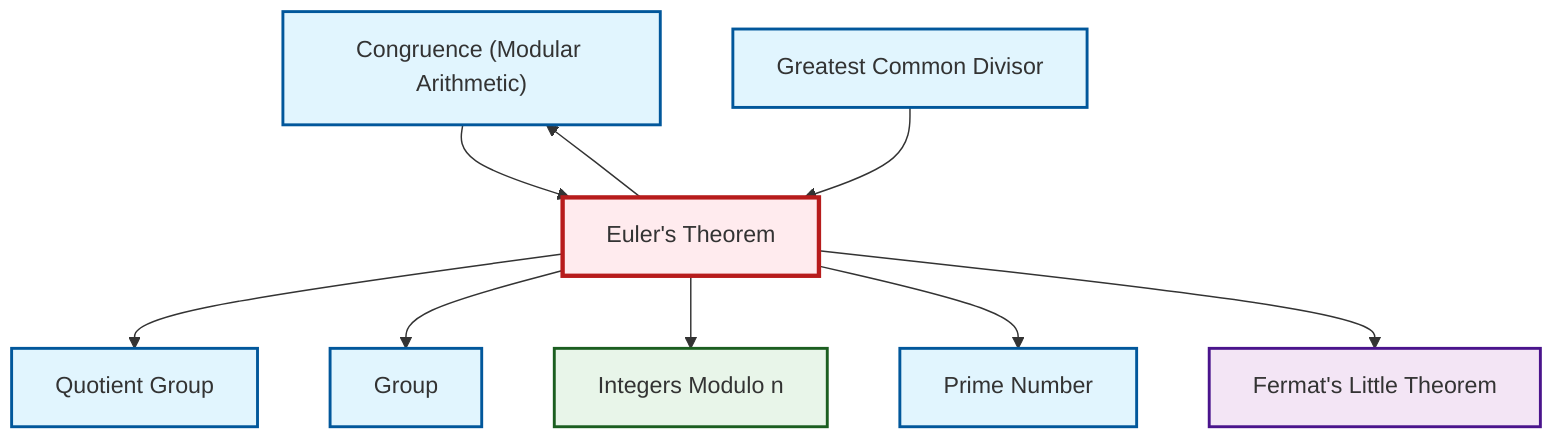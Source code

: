 graph TD
    classDef definition fill:#e1f5fe,stroke:#01579b,stroke-width:2px
    classDef theorem fill:#f3e5f5,stroke:#4a148c,stroke-width:2px
    classDef axiom fill:#fff3e0,stroke:#e65100,stroke-width:2px
    classDef example fill:#e8f5e9,stroke:#1b5e20,stroke-width:2px
    classDef current fill:#ffebee,stroke:#b71c1c,stroke-width:3px
    def-quotient-group["Quotient Group"]:::definition
    def-prime["Prime Number"]:::definition
    thm-fermat-little["Fermat's Little Theorem"]:::theorem
    def-group["Group"]:::definition
    ex-quotient-integers-mod-n["Integers Modulo n"]:::example
    def-congruence["Congruence (Modular Arithmetic)"]:::definition
    def-gcd["Greatest Common Divisor"]:::definition
    thm-euler["Euler's Theorem"]:::theorem
    thm-euler --> def-quotient-group
    thm-euler --> def-group
    thm-euler --> ex-quotient-integers-mod-n
    def-congruence --> thm-euler
    def-gcd --> thm-euler
    thm-euler --> def-prime
    thm-euler --> def-congruence
    thm-euler --> thm-fermat-little
    class thm-euler current